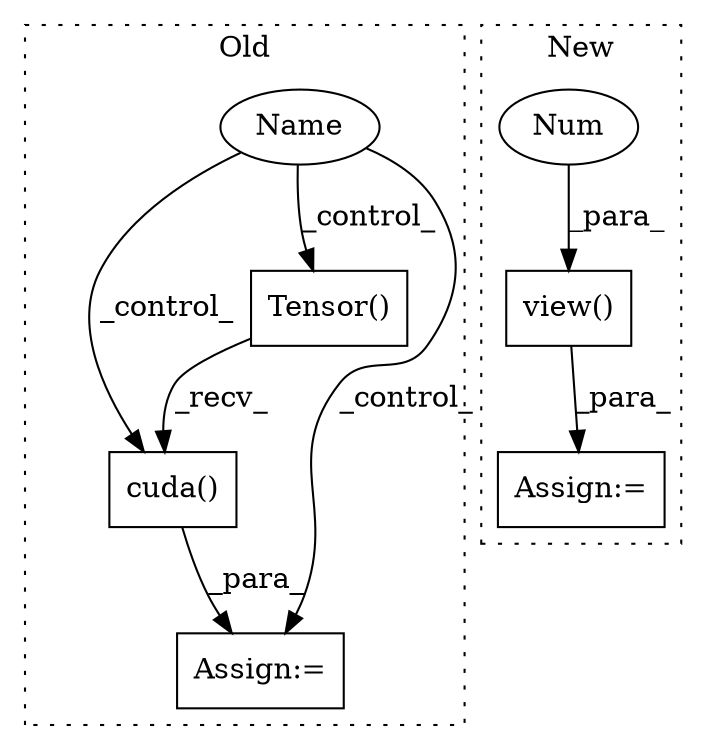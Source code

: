 digraph G {
subgraph cluster0 {
1 [label="cuda()" a="75" s="354" l="24" shape="box"];
4 [label="Assign:=" a="68" s="351" l="3" shape="box"];
5 [label="Name" a="87" s="326" l="4" shape="ellipse"];
6 [label="Tensor()" a="75" s="354,370" l="13,1" shape="box"];
label = "Old";
style="dotted";
}
subgraph cluster1 {
2 [label="view()" a="75" s="155,173" l="16,1" shape="box"];
3 [label="Num" a="76" s="171" l="2" shape="ellipse"];
7 [label="Assign:=" a="68" s="336" l="3" shape="box"];
label = "New";
style="dotted";
}
1 -> 4 [label="_para_"];
2 -> 7 [label="_para_"];
3 -> 2 [label="_para_"];
5 -> 1 [label="_control_"];
5 -> 4 [label="_control_"];
5 -> 6 [label="_control_"];
6 -> 1 [label="_recv_"];
}